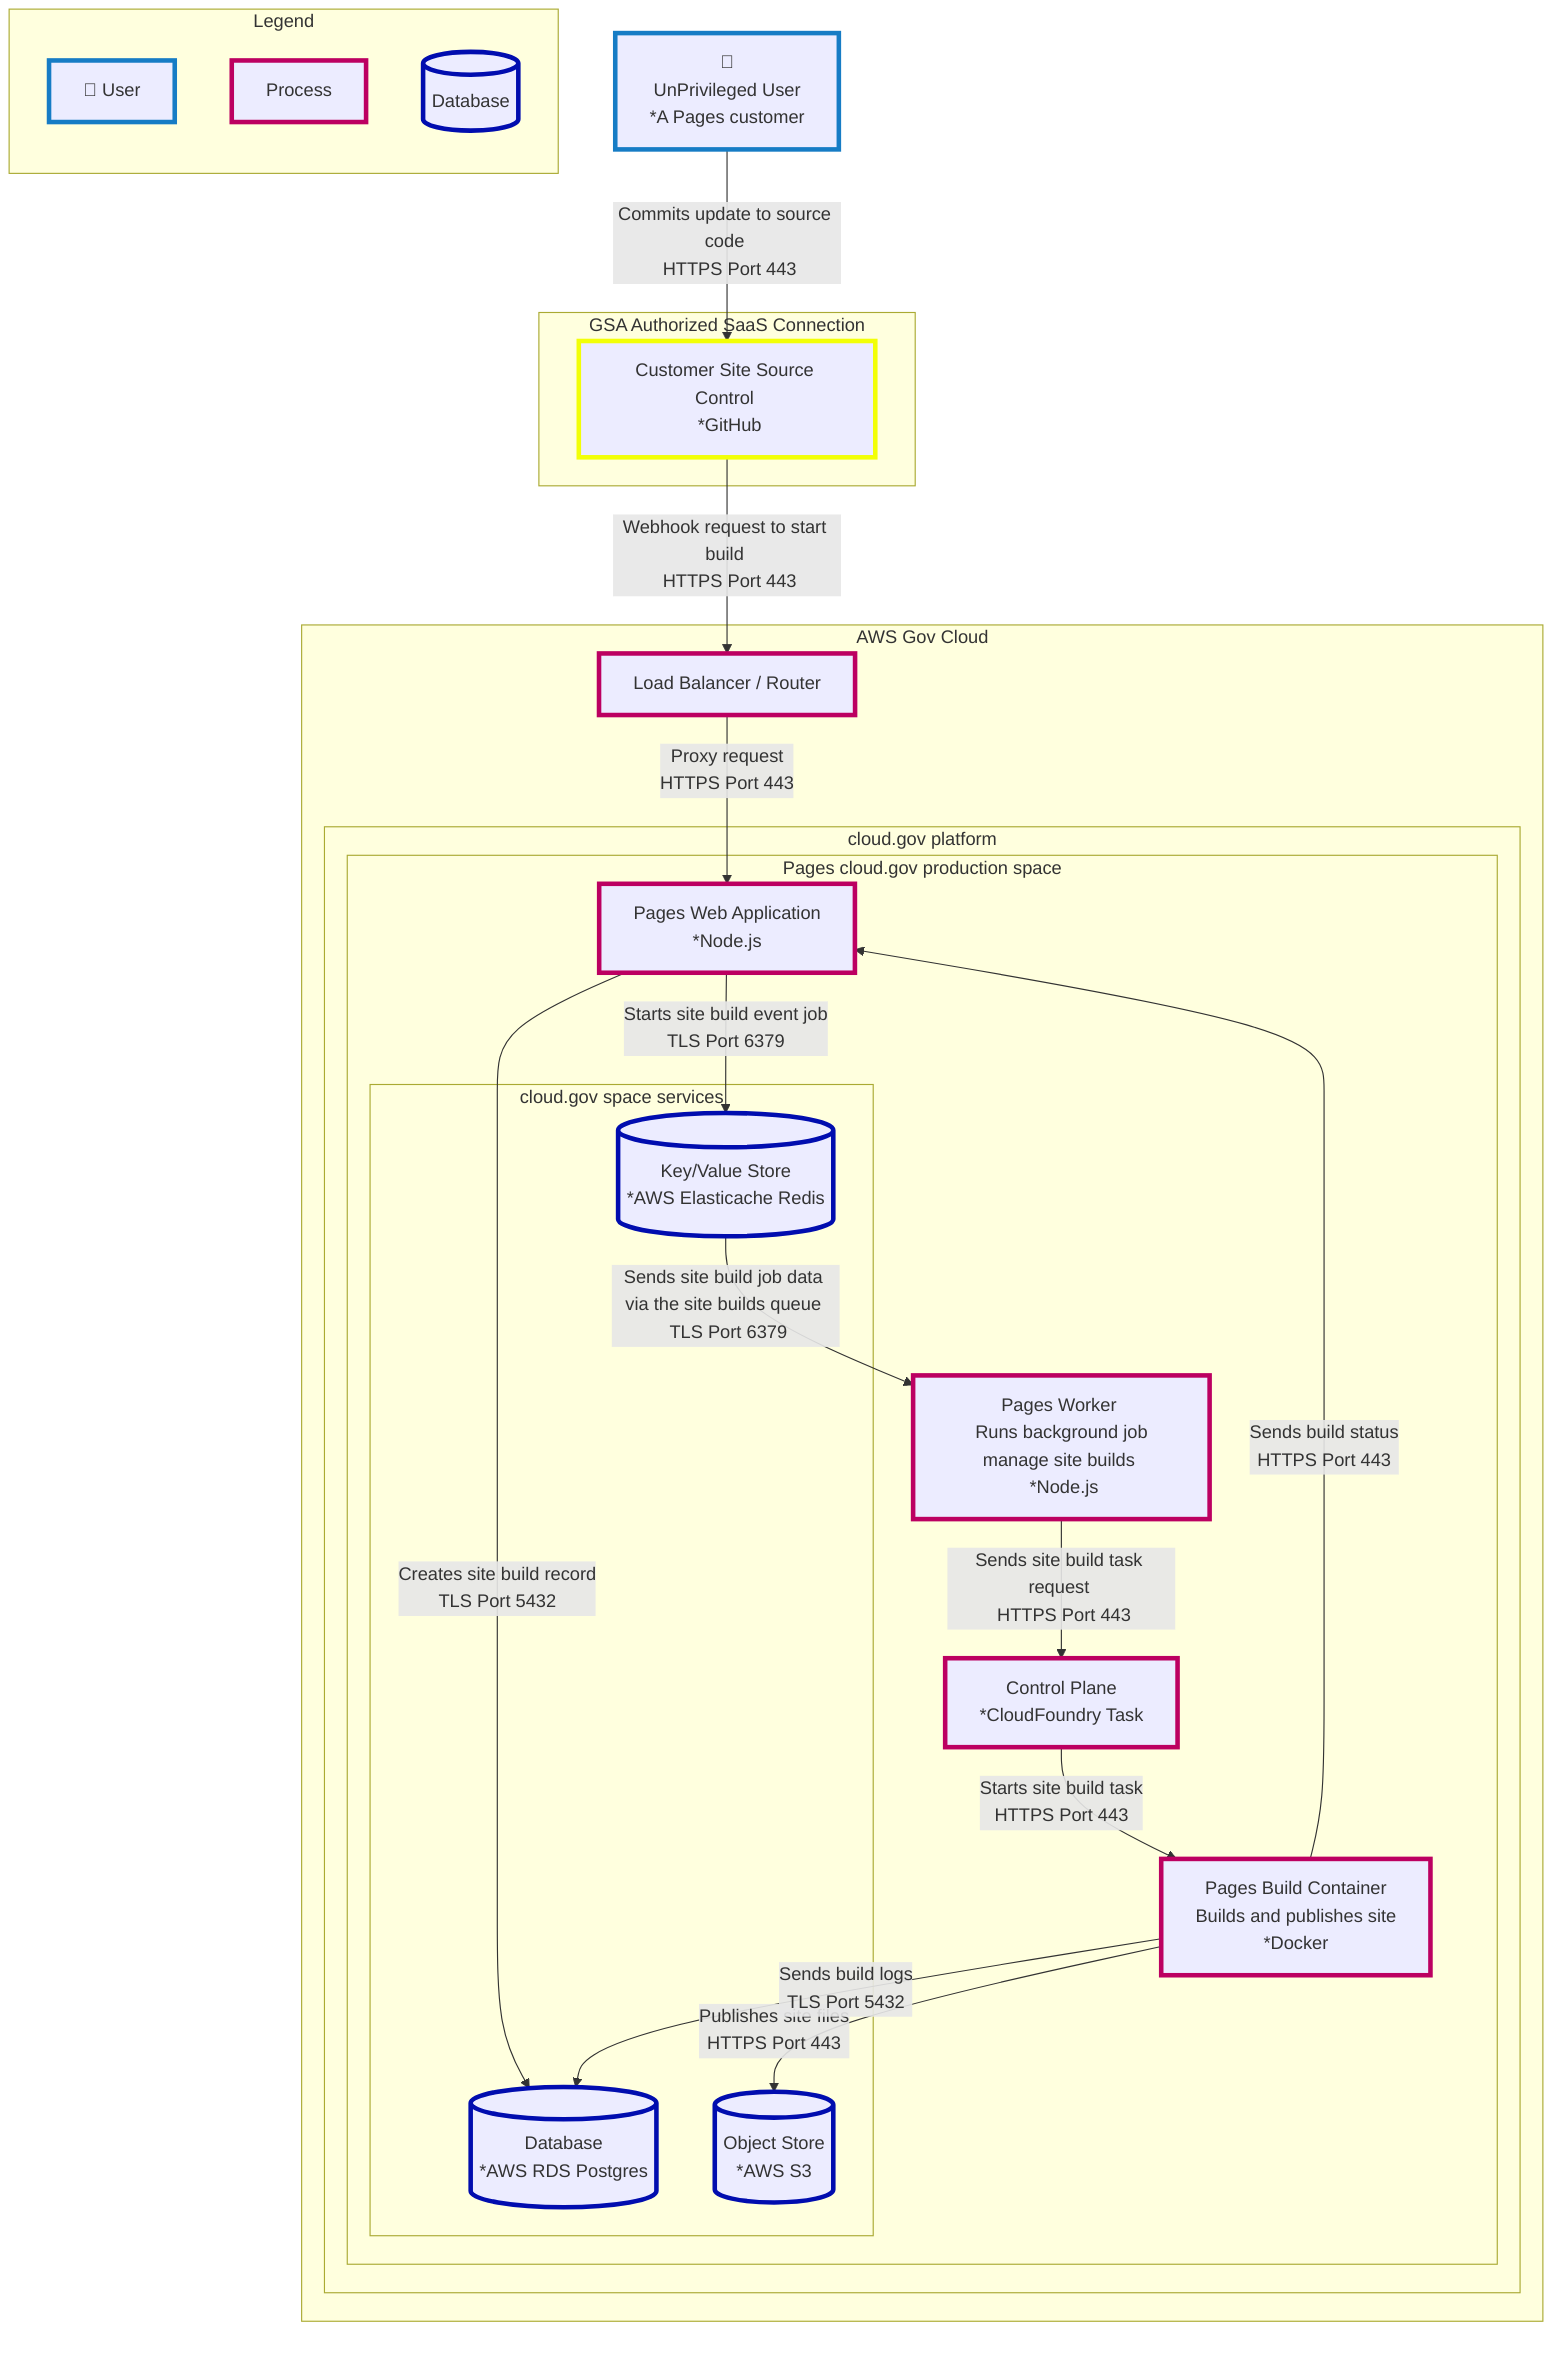flowchart TB
  %% Styles
  classDef userStyle stroke:#167CC5,stroke-width:4px
  classDef processStyle stroke:#bc0061,stroke-width:4px
  classDef processSuccessStyle stroke:#bc0061,stroke-width:4px
  classDef decisionStyle stroke:#ea8d02,stroke-width:4px
  classDef saasStyle stroke:#f2ff07,stroke-width:4px
  classDef dbStyle stroke:#010daf,stroke-width:4px

  %% Component Defintions

  %% Users
  user["👤  <br/> UnPrivileged User <br/> *A Pages customer"]:::userStyle

  %% Processors
  aws_load_balancer[Load Balancer / Router]:::processStyle
  pages_app[Pages Web Application <br/> *Node.js]:::processStyle
  pages_worker[Pages Worker <br/> Runs background job manage site builds <br/> *Node.js]:::processStyle
  pages_build_container[Pages Build Container <br/> Builds and publishes site <br/> *Docker]:::processStyle
  control_plane[Control Plane <br/> *CloudFoundry Task]:::processStyle

  %% SaaS
  gh_source[Customer Site Source Control <br/> *GitHub]:::saasStyle

  %% Store
  database[(Database <br/> *AWS RDS Postgres)]:::dbStyle
  key_value_store[(Key/Value Store <br/> *AWS Elasticache Redis)]:::dbStyle
  s3[(Object Store <br/> *AWS S3)]:::dbStyle

  %% Flow
  user -- Commits update to source code <br/> HTTPS Port 443 --> gh_source
  gh_source -- Webhook request to start build <br/> HTTPS Port 443 --> aws_load_balancer
  aws_load_balancer -- Proxy request <br/> HTTPS Port 443 --> pages_app
  pages_app -- Creates site build record <br/> TLS Port 5432 --> database
  pages_app -- Starts site build event job <br/> TLS Port 6379 --> key_value_store
  key_value_store -- Sends site build job data via the site builds queue <br/> TLS Port 6379 --> pages_worker
  pages_worker -- Sends site build task request <br/> HTTPS Port 443 --> control_plane
  control_plane -- Starts site build task <br/> HTTPS Port 443 --> pages_build_container
  pages_build_container -- Publishes site files <br/> HTTPS Port 443 --> s3
  pages_build_container -- Sends build status <br/> HTTPS Port 443 --> pages_app
  pages_build_container -- Sends build logs <br/> TLS Port 5432 --> database

  %% Layout
  subgraph GSA Authorized SaaS Connection
    gh_source
  end

  subgraph AWS Gov Cloud
    aws_load_balancer
    subgraph cloud.gov platform
      subgraph Pages cloud.gov production space
        pages_app
        pages_build_container
        pages_worker
        control_plane
        subgraph cloud.gov space services
          database
          key_value_store
          s3
        end
      end
    end
  end

  subgraph Legend
    direction BT
    legend_user["👤 User"]:::userStyle
    legend_process[Process]:::processStyle
    legend_db[(Database)]:::dbStyle
  end